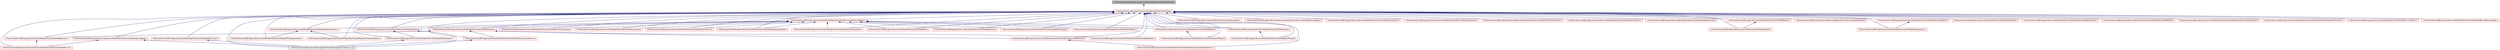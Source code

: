 digraph G
{
  edge [fontname="Helvetica",fontsize="10",labelfontname="Helvetica",labelfontsize="10"];
  node [fontname="Helvetica",fontsize="10",shape=record];
  Node1 [label="I:/Trentino/trentino/DEV/cpp/src/Runtime/SCAModel/TrentinoSCAModelFixed.h",height=0.2,width=0.4,color="black", fillcolor="grey75", style="filled" fontcolor="black"];
  Node1 -> Node2 [dir="back",color="midnightblue",fontsize="10",style="solid",fontname="Helvetica"];
  Node2 [label="I:/Trentino/trentino/DEV/cpp/src/Runtime/SCAModel/TrentinoSCAModel.h",height=0.2,width=0.4,color="red", fillcolor="white", style="filled",URL="$_trentino_s_c_a_model_8h.html"];
  Node2 -> Node3 [dir="back",color="midnightblue",fontsize="10",style="solid",fontname="Helvetica"];
  Node3 [label="I:/Trentino/trentino/DEV/cpp/src/Runtime/RuntimeModel/TrentinoRuntimeModelServiceBase.h",height=0.2,width=0.4,color="red", fillcolor="white", style="filled",URL="$_trentino_runtime_model_service_base_8h.html"];
  Node3 -> Node4 [dir="back",color="midnightblue",fontsize="10",style="solid",fontname="Helvetica"];
  Node4 [label="I:/Trentino/trentino/DEV/cpp/src/Runtime/RuntimeModel/TrentinoRuntimeModelService.h",height=0.2,width=0.4,color="red", fillcolor="white", style="filled",URL="$_trentino_runtime_model_service_8h.html"];
  Node3 -> Node5 [dir="back",color="midnightblue",fontsize="10",style="solid",fontname="Helvetica"];
  Node5 [label="I:/Trentino/trentino/DEV/cpp/src/BindingSCA/TrentinoBindingSCAInvokerProxy.cpp",height=0.2,width=0.4,color="black", fillcolor="white", style="filled",URL="$_trentino_binding_s_c_a_invoker_proxy_8cpp.html"];
  Node2 -> Node4 [dir="back",color="midnightblue",fontsize="10",style="solid",fontname="Helvetica"];
  Node2 -> Node6 [dir="back",color="midnightblue",fontsize="10",style="solid",fontname="Helvetica"];
  Node6 [label="I:/Trentino/trentino/DEV/cpp/src/Runtime/SCAModel/TrentinoSCAModelCommonExtensionBase.h",height=0.2,width=0.4,color="red", fillcolor="white", style="filled",URL="$_trentino_s_c_a_model_common_extension_base_8h.html"];
  Node6 -> Node7 [dir="back",color="midnightblue",fontsize="10",style="solid",fontname="Helvetica"];
  Node7 [label="I:/Trentino/trentino/DEV/cpp/src/Runtime/SCAModel/TrentinoSCAModelContract.h",height=0.2,width=0.4,color="red", fillcolor="white", style="filled",URL="$_trentino_s_c_a_model_contract_8h.html"];
  Node7 -> Node8 [dir="back",color="midnightblue",fontsize="10",style="solid",fontname="Helvetica"];
  Node8 [label="I:/Trentino/trentino/DEV/cpp/src/Runtime/SCAModel/TrentinoSCAModelService.h",height=0.2,width=0.4,color="red", fillcolor="white", style="filled",URL="$_trentino_s_c_a_model_service_8h.html"];
  Node8 -> Node4 [dir="back",color="midnightblue",fontsize="10",style="solid",fontname="Helvetica"];
  Node7 -> Node9 [dir="back",color="midnightblue",fontsize="10",style="solid",fontname="Helvetica"];
  Node9 [label="I:/Trentino/trentino/DEV/cpp/src/Runtime/SCAModel/TrentinoSCAModelComponentService.h",height=0.2,width=0.4,color="red", fillcolor="white", style="filled",URL="$_trentino_s_c_a_model_component_service_8h.html"];
  Node9 -> Node5 [dir="back",color="midnightblue",fontsize="10",style="solid",fontname="Helvetica"];
  Node7 -> Node10 [dir="back",color="midnightblue",fontsize="10",style="solid",fontname="Helvetica"];
  Node10 [label="I:/Trentino/trentino/DEV/cpp/src/Runtime/SCAModel/TrentinoSCAModelComponentReference.h",height=0.2,width=0.4,color="red", fillcolor="white", style="filled",URL="$_trentino_s_c_a_model_component_reference_8h.html"];
  Node10 -> Node11 [dir="back",color="midnightblue",fontsize="10",style="solid",fontname="Helvetica"];
  Node11 [label="I:/Trentino/trentino/DEV/cpp/src/Runtime/SCAModel/TrentinoSCAModelComponentTypeReference.h",height=0.2,width=0.4,color="red", fillcolor="white", style="filled",URL="$_trentino_s_c_a_model_component_type_reference_8h.html"];
  Node7 -> Node12 [dir="back",color="midnightblue",fontsize="10",style="solid",fontname="Helvetica"];
  Node12 [label="I:/Trentino/trentino/DEV/cpp/src/Runtime/SCAModel/TrentinoSCAModelReference.h",height=0.2,width=0.4,color="red", fillcolor="white", style="filled",URL="$_trentino_s_c_a_model_reference_8h.html"];
  Node6 -> Node13 [dir="back",color="midnightblue",fontsize="10",style="solid",fontname="Helvetica"];
  Node13 [label="I:/Trentino/trentino/DEV/cpp/src/Runtime/SCAModel/TrentinoSCAModelInterface.h",height=0.2,width=0.4,color="red", fillcolor="white", style="filled",URL="$_trentino_s_c_a_model_interface_8h.html"];
  Node13 -> Node5 [dir="back",color="midnightblue",fontsize="10",style="solid",fontname="Helvetica"];
  Node13 -> Node14 [dir="back",color="midnightblue",fontsize="10",style="solid",fontname="Helvetica"];
  Node14 [label="I:/Trentino/trentino/DEV/cpp/src/Runtime/SCAModel/TrentinoSCAModelCPPInterface.h",height=0.2,width=0.4,color="red", fillcolor="white", style="filled",URL="$_trentino_s_c_a_model_c_p_p_interface_8h.html"];
  Node14 -> Node5 [dir="back",color="midnightblue",fontsize="10",style="solid",fontname="Helvetica"];
  Node6 -> Node15 [dir="back",color="midnightblue",fontsize="10",style="solid",fontname="Helvetica"];
  Node15 [label="I:/Trentino/trentino/DEV/cpp/src/Runtime/SCAModel/TrentinoSCAModelImplementation.h",height=0.2,width=0.4,color="red", fillcolor="white", style="filled",URL="$_trentino_s_c_a_model_implementation_8h.html"];
  Node15 -> Node16 [dir="back",color="midnightblue",fontsize="10",style="solid",fontname="Helvetica"];
  Node16 [label="I:/Trentino/trentino/DEV/cpp/src/Runtime/SCAModel/TrentinoSCAModelCPPImplementation.h",height=0.2,width=0.4,color="red", fillcolor="white", style="filled",URL="$_trentino_s_c_a_model_c_p_p_implementation_8h.html"];
  Node15 -> Node17 [dir="back",color="midnightblue",fontsize="10",style="solid",fontname="Helvetica"];
  Node17 [label="I:/Trentino/trentino/DEV/cpp/src/Runtime/SCAModel/TrentinoSCAModelSCAImplementation.h",height=0.2,width=0.4,color="red", fillcolor="white", style="filled",URL="$_trentino_s_c_a_model_s_c_a_implementation_8h.html"];
  Node6 -> Node18 [dir="back",color="midnightblue",fontsize="10",style="solid",fontname="Helvetica"];
  Node18 [label="I:/Trentino/trentino/DEV/cpp/src/Runtime/SCAModel/TrentinoSCAModelContributionType.h",height=0.2,width=0.4,color="red", fillcolor="white", style="filled",URL="$_trentino_s_c_a_model_contribution_type_8h.html"];
  Node6 -> Node19 [dir="back",color="midnightblue",fontsize="10",style="solid",fontname="Helvetica"];
  Node19 [label="I:/Trentino/trentino/DEV/cpp/src/Runtime/SCAModel/TrentinoSCAModelComposite.h",height=0.2,width=0.4,color="red", fillcolor="white", style="filled",URL="$_trentino_s_c_a_model_composite_8h.html"];
  Node6 -> Node20 [dir="back",color="midnightblue",fontsize="10",style="solid",fontname="Helvetica"];
  Node20 [label="I:/Trentino/trentino/DEV/cpp/src/Runtime/SCAModel/TrentinoSCAModelComponent.h",height=0.2,width=0.4,color="red", fillcolor="white", style="filled",URL="$_trentino_s_c_a_model_component_8h.html"];
  Node6 -> Node21 [dir="back",color="midnightblue",fontsize="10",style="solid",fontname="Helvetica"];
  Node21 [label="I:/Trentino/trentino/DEV/cpp/src/Runtime/SCAModel/TrentinoSCAModelDeployableType.h",height=0.2,width=0.4,color="red", fillcolor="white", style="filled",URL="$_trentino_s_c_a_model_deployable_type_8h.html"];
  Node6 -> Node22 [dir="back",color="midnightblue",fontsize="10",style="solid",fontname="Helvetica"];
  Node22 [label="I:/Trentino/trentino/DEV/cpp/src/Runtime/SCAModel/TrentinoSCAModelComponentType.h",height=0.2,width=0.4,color="red", fillcolor="white", style="filled",URL="$_trentino_s_c_a_model_component_type_8h.html"];
  Node6 -> Node23 [dir="back",color="midnightblue",fontsize="10",style="solid",fontname="Helvetica"];
  Node23 [label="I:/Trentino/trentino/DEV/cpp/src/Runtime/SCAModel/TrentinoSCAModelWire.h",height=0.2,width=0.4,color="red", fillcolor="white", style="filled",URL="$_trentino_s_c_a_model_wire_8h.html"];
  Node6 -> Node24 [dir="back",color="midnightblue",fontsize="10",style="solid",fontname="Helvetica"];
  Node24 [label="I:/Trentino/trentino/DEV/cpp/src/Runtime/SCAModel/TrentinoSCAModelBinding.h",height=0.2,width=0.4,color="red", fillcolor="white", style="filled",URL="$_trentino_s_c_a_model_binding_8h.html"];
  Node6 -> Node25 [dir="back",color="midnightblue",fontsize="10",style="solid",fontname="Helvetica"];
  Node25 [label="I:/Trentino/trentino/DEV/cpp/src/Runtime/SCAModel/TrentinoSCAModelBindingType.h",height=0.2,width=0.4,color="red", fillcolor="white", style="filled",URL="$_trentino_s_c_a_model_binding_type_8h.html"];
  Node6 -> Node26 [dir="back",color="midnightblue",fontsize="10",style="solid",fontname="Helvetica"];
  Node26 [label="I:/Trentino/trentino/DEV/cpp/src/Runtime/SCAModel/TrentinoSCAModelExport.h",height=0.2,width=0.4,color="red", fillcolor="white", style="filled",URL="$_trentino_s_c_a_model_export_8h.html"];
  Node26 -> Node27 [dir="back",color="midnightblue",fontsize="10",style="solid",fontname="Helvetica"];
  Node27 [label="I:/Trentino/trentino/DEV/cpp/src/Runtime/SCAModel/TrentinoSCAModelCPPExport.h",height=0.2,width=0.4,color="red", fillcolor="white", style="filled",URL="$_trentino_s_c_a_model_c_p_p_export_8h.html"];
  Node6 -> Node28 [dir="back",color="midnightblue",fontsize="10",style="solid",fontname="Helvetica"];
  Node28 [label="I:/Trentino/trentino/DEV/cpp/src/Runtime/SCAModel/TrentinoSCAModelImport.h",height=0.2,width=0.4,color="red", fillcolor="white", style="filled",URL="$_trentino_s_c_a_model_import_8h.html"];
  Node28 -> Node29 [dir="back",color="midnightblue",fontsize="10",style="solid",fontname="Helvetica"];
  Node29 [label="I:/Trentino/trentino/DEV/cpp/src/Runtime/SCAModel/TrentinoSCAModelCPPImport.h",height=0.2,width=0.4,color="red", fillcolor="white", style="filled",URL="$_trentino_s_c_a_model_c_p_p_import_8h.html"];
  Node6 -> Node30 [dir="back",color="midnightblue",fontsize="10",style="solid",fontname="Helvetica"];
  Node30 [label="I:/Trentino/trentino/DEV/cpp/src/Runtime/SCAModel/TrentinoSCAModelCallback.h",height=0.2,width=0.4,color="red", fillcolor="white", style="filled",URL="$_trentino_s_c_a_model_callback_8h.html"];
  Node2 -> Node7 [dir="back",color="midnightblue",fontsize="10",style="solid",fontname="Helvetica"];
  Node2 -> Node8 [dir="back",color="midnightblue",fontsize="10",style="solid",fontname="Helvetica"];
  Node2 -> Node13 [dir="back",color="midnightblue",fontsize="10",style="solid",fontname="Helvetica"];
  Node2 -> Node14 [dir="back",color="midnightblue",fontsize="10",style="solid",fontname="Helvetica"];
  Node2 -> Node5 [dir="back",color="midnightblue",fontsize="10",style="solid",fontname="Helvetica"];
  Node2 -> Node9 [dir="back",color="midnightblue",fontsize="10",style="solid",fontname="Helvetica"];
  Node2 -> Node31 [dir="back",color="midnightblue",fontsize="10",style="solid",fontname="Helvetica"];
  Node31 [label="I:/Trentino/trentino/DEV/cpp/src/Runtime/SCAModel/TrentinoSCAModelCPPFunction.h",height=0.2,width=0.4,color="red", fillcolor="white", style="filled",URL="$_trentino_s_c_a_model_c_p_p_function_8h.html"];
  Node31 -> Node5 [dir="back",color="midnightblue",fontsize="10",style="solid",fontname="Helvetica"];
  Node2 -> Node32 [dir="back",color="midnightblue",fontsize="10",style="solid",fontname="Helvetica"];
  Node32 [label="I:/Trentino/trentino/DEV/cpp/src/Runtime/Core/TrentinoCoreContributionLoader.h",height=0.2,width=0.4,color="red", fillcolor="white", style="filled",URL="$_trentino_core_contribution_loader_8h.html"];
  Node2 -> Node33 [dir="back",color="midnightblue",fontsize="10",style="solid",fontname="Helvetica"];
  Node33 [label="I:/Trentino/trentino/DEV/cpp/src/Runtime/RuntimeModel/TrentinoRuntimeModelReferenceBase.h",height=0.2,width=0.4,color="red", fillcolor="white", style="filled",URL="$_trentino_runtime_model_reference_base_8h.html"];
  Node2 -> Node34 [dir="back",color="midnightblue",fontsize="10",style="solid",fontname="Helvetica"];
  Node34 [label="I:/Trentino/trentino/DEV/cpp/src/Runtime/RuntimeModel/TrentinoRuntimeModelComponent.h",height=0.2,width=0.4,color="red", fillcolor="white", style="filled",URL="$_trentino_runtime_model_component_8h.html"];
  Node2 -> Node35 [dir="back",color="midnightblue",fontsize="10",style="solid",fontname="Helvetica"];
  Node35 [label="I:/Trentino/trentino/DEV/cpp/src/Runtime/RuntimeModel/TrentinoRuntimeModelComposite.h",height=0.2,width=0.4,color="red", fillcolor="white", style="filled",URL="$_trentino_runtime_model_composite_8h.html"];
  Node2 -> Node36 [dir="back",color="midnightblue",fontsize="10",style="solid",fontname="Helvetica"];
  Node36 [label="I:/Trentino/trentino/DEV/cpp/src/Runtime/RuntimeModel/TrentinoRuntimeModelCPPImplementation.h",height=0.2,width=0.4,color="red", fillcolor="white", style="filled",URL="$_trentino_runtime_model_c_p_p_implementation_8h.html"];
  Node2 -> Node10 [dir="back",color="midnightblue",fontsize="10",style="solid",fontname="Helvetica"];
  Node2 -> Node15 [dir="back",color="midnightblue",fontsize="10",style="solid",fontname="Helvetica"];
  Node2 -> Node16 [dir="back",color="midnightblue",fontsize="10",style="solid",fontname="Helvetica"];
  Node2 -> Node37 [dir="back",color="midnightblue",fontsize="10",style="solid",fontname="Helvetica"];
  Node37 [label="I:/Trentino/trentino/DEV/cpp/src/Runtime/RuntimeModel/TrentinoRuntimeModelContribution.h",height=0.2,width=0.4,color="red", fillcolor="white", style="filled",URL="$_trentino_runtime_model_contribution_8h.html"];
  Node2 -> Node38 [dir="back",color="midnightblue",fontsize="10",style="solid",fontname="Helvetica"];
  Node38 [label="I:/Trentino/trentino/DEV/cpp/src/Runtime/SCAModel/TrentinoSCAModelModelDescriptor.h",height=0.2,width=0.4,color="red", fillcolor="white", style="filled",URL="$_trentino_s_c_a_model_model_descriptor_8h.html"];
  Node2 -> Node18 [dir="back",color="midnightblue",fontsize="10",style="solid",fontname="Helvetica"];
  Node2 -> Node19 [dir="back",color="midnightblue",fontsize="10",style="solid",fontname="Helvetica"];
  Node2 -> Node20 [dir="back",color="midnightblue",fontsize="10",style="solid",fontname="Helvetica"];
  Node2 -> Node17 [dir="back",color="midnightblue",fontsize="10",style="solid",fontname="Helvetica"];
  Node2 -> Node21 [dir="back",color="midnightblue",fontsize="10",style="solid",fontname="Helvetica"];
  Node2 -> Node22 [dir="back",color="midnightblue",fontsize="10",style="solid",fontname="Helvetica"];
  Node2 -> Node11 [dir="back",color="midnightblue",fontsize="10",style="solid",fontname="Helvetica"];
  Node2 -> Node23 [dir="back",color="midnightblue",fontsize="10",style="solid",fontname="Helvetica"];
  Node2 -> Node12 [dir="back",color="midnightblue",fontsize="10",style="solid",fontname="Helvetica"];
  Node2 -> Node39 [dir="back",color="midnightblue",fontsize="10",style="solid",fontname="Helvetica"];
  Node39 [label="I:/Trentino/trentino/DEV/cpp/src/Runtime/Core/TrentinoCoreSCAModelLoader.h",height=0.2,width=0.4,color="red", fillcolor="white", style="filled",URL="$_trentino_core_s_c_a_model_loader_8h.html"];
  Node2 -> Node40 [dir="back",color="midnightblue",fontsize="10",style="solid",fontname="Helvetica"];
  Node40 [label="I:/Trentino/trentino/DEV/cpp/src/Runtime/SCAModel/TrentinoSCAModelFactory.h",height=0.2,width=0.4,color="red", fillcolor="white", style="filled",URL="$_trentino_s_c_a_model_factory_8h.html"];
  Node40 -> Node39 [dir="back",color="midnightblue",fontsize="10",style="solid",fontname="Helvetica"];
  Node2 -> Node41 [dir="back",color="midnightblue",fontsize="10",style="solid",fontname="Helvetica"];
  Node41 [label="I:/Trentino/trentino/DEV/cpp/src/Runtime/RuntimeModel/TrentinoRuntimeModelProperty.h",height=0.2,width=0.4,color="red", fillcolor="white", style="filled",URL="$_trentino_runtime_model_property_8h.html"];
  Node2 -> Node42 [dir="back",color="midnightblue",fontsize="10",style="solid",fontname="Helvetica"];
  Node42 [label="I:/Trentino/trentino/DEV/cpp/src/Runtime/SCAModel/TrentinoSCAModelSCAPropertyBase.h",height=0.2,width=0.4,color="red", fillcolor="white", style="filled",URL="$_trentino_s_c_a_model_s_c_a_property_base_8h.html"];
  Node42 -> Node43 [dir="back",color="midnightblue",fontsize="10",style="solid",fontname="Helvetica"];
  Node43 [label="I:/Trentino/trentino/DEV/cpp/src/Runtime/SCAModel/TrentinoSCAModelPropertyValue.h",height=0.2,width=0.4,color="red", fillcolor="white", style="filled",URL="$_trentino_s_c_a_model_property_value_8h.html"];
  Node2 -> Node43 [dir="back",color="midnightblue",fontsize="10",style="solid",fontname="Helvetica"];
  Node2 -> Node44 [dir="back",color="midnightblue",fontsize="10",style="solid",fontname="Helvetica"];
  Node44 [label="I:/Trentino/trentino/DEV/cpp/src/Runtime/SCAModel/TrentinoSCAModelAppliesTo.h",height=0.2,width=0.4,color="red", fillcolor="white", style="filled",URL="$_trentino_s_c_a_model_applies_to_8h.html"];
  Node2 -> Node45 [dir="back",color="midnightblue",fontsize="10",style="solid",fontname="Helvetica"];
  Node45 [label="I:/Trentino/trentino/DEV/cpp/src/Runtime/SCAModel/TrentinoSCAModelAttributedQNameType.h",height=0.2,width=0.4,color="red", fillcolor="white", style="filled",URL="$_trentino_s_c_a_model_attributed_q_name_type_8h.html"];
  Node2 -> Node46 [dir="back",color="midnightblue",fontsize="10",style="solid",fontname="Helvetica"];
  Node46 [label="I:/Trentino/trentino/DEV/cpp/src/Runtime/SCAModel/TrentinoSCAModelAttributedURIType.h",height=0.2,width=0.4,color="red", fillcolor="white", style="filled",URL="$_trentino_s_c_a_model_attributed_u_r_i_type_8h.html"];
  Node2 -> Node47 [dir="back",color="midnightblue",fontsize="10",style="solid",fontname="Helvetica"];
  Node47 [label="I:/Trentino/trentino/DEV/cpp/src/Runtime/SCAModel/TrentinoSCAModelAttributedUnsignedLongType.h",height=0.2,width=0.4,color="red", fillcolor="white", style="filled",URL="$_trentino_s_c_a_model_attributed_unsigned_long_type_8h.html"];
  Node2 -> Node24 [dir="back",color="midnightblue",fontsize="10",style="solid",fontname="Helvetica"];
  Node2 -> Node25 [dir="back",color="midnightblue",fontsize="10",style="solid",fontname="Helvetica"];
  Node2 -> Node26 [dir="back",color="midnightblue",fontsize="10",style="solid",fontname="Helvetica"];
  Node2 -> Node27 [dir="back",color="midnightblue",fontsize="10",style="solid",fontname="Helvetica"];
  Node2 -> Node48 [dir="back",color="midnightblue",fontsize="10",style="solid",fontname="Helvetica"];
  Node48 [label="I:/Trentino/trentino/DEV/cpp/src/Runtime/SCAModel/TrentinoSCAModelCPPImplementationFunction.h",height=0.2,width=0.4,color="red", fillcolor="white", style="filled",URL="$_trentino_s_c_a_model_c_p_p_implementation_function_8h.html"];
  Node2 -> Node28 [dir="back",color="midnightblue",fontsize="10",style="solid",fontname="Helvetica"];
  Node2 -> Node29 [dir="back",color="midnightblue",fontsize="10",style="solid",fontname="Helvetica"];
  Node2 -> Node30 [dir="back",color="midnightblue",fontsize="10",style="solid",fontname="Helvetica"];
  Node2 -> Node49 [dir="back",color="midnightblue",fontsize="10",style="solid",fontname="Helvetica"];
  Node49 [label="I:/Trentino/trentino/DEV/cpp/src/Runtime/SCAModel/TrentinoSCAModelDocumentation.h",height=0.2,width=0.4,color="red", fillcolor="white", style="filled",URL="$_trentino_s_c_a_model_documentation_8h.html"];
  Node2 -> Node50 [dir="back",color="midnightblue",fontsize="10",style="solid",fontname="Helvetica"];
  Node50 [label="I:/Trentino/trentino/DEV/cpp/src/Runtime/SCAModel/TrentinoSCAModelEndpointReferenceType.h",height=0.2,width=0.4,color="red", fillcolor="white", style="filled",URL="$_trentino_s_c_a_model_endpoint_reference_type_8h.html"];
}
